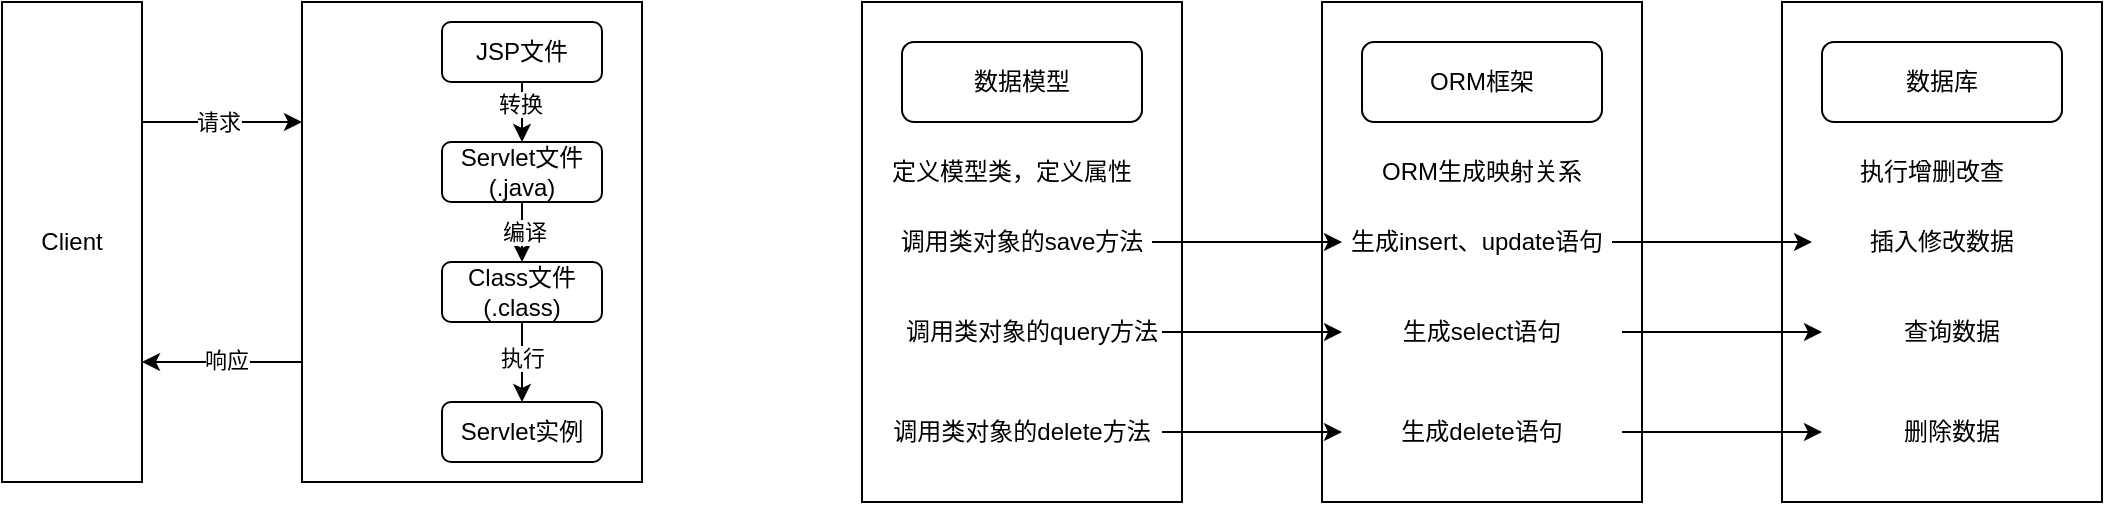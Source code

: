 <mxfile version="20.2.2" type="github">
  <diagram id="AEz7iCHHdjKyT90IiPuK" name="第 1 页">
    <mxGraphModel dx="786" dy="405" grid="1" gridSize="10" guides="1" tooltips="1" connect="1" arrows="1" fold="1" page="1" pageScale="1" pageWidth="827" pageHeight="1169" math="0" shadow="0">
      <root>
        <mxCell id="0" />
        <mxCell id="1" parent="0" />
        <mxCell id="qj6inIsGh60tnLwYxHfZ-4" style="edgeStyle=orthogonalEdgeStyle;rounded=0;orthogonalLoop=1;jettySize=auto;html=1;exitX=1;exitY=0.25;exitDx=0;exitDy=0;entryX=0;entryY=0.25;entryDx=0;entryDy=0;" parent="1" source="rabq3llSEpP3MPOZf4vk-1" target="rabq3llSEpP3MPOZf4vk-2" edge="1">
          <mxGeometry relative="1" as="geometry" />
        </mxCell>
        <mxCell id="qj6inIsGh60tnLwYxHfZ-6" value="请求" style="edgeLabel;html=1;align=center;verticalAlign=middle;resizable=0;points=[];" parent="qj6inIsGh60tnLwYxHfZ-4" vertex="1" connectable="0">
          <mxGeometry x="-0.05" relative="1" as="geometry">
            <mxPoint as="offset" />
          </mxGeometry>
        </mxCell>
        <mxCell id="rabq3llSEpP3MPOZf4vk-1" value="Client" style="rounded=0;whiteSpace=wrap;html=1;" parent="1" vertex="1">
          <mxGeometry x="210" y="80" width="70" height="240" as="geometry" />
        </mxCell>
        <mxCell id="qj6inIsGh60tnLwYxHfZ-5" style="edgeStyle=orthogonalEdgeStyle;rounded=0;orthogonalLoop=1;jettySize=auto;html=1;exitX=0;exitY=0.75;exitDx=0;exitDy=0;entryX=1;entryY=0.75;entryDx=0;entryDy=0;" parent="1" source="rabq3llSEpP3MPOZf4vk-2" target="rabq3llSEpP3MPOZf4vk-1" edge="1">
          <mxGeometry relative="1" as="geometry" />
        </mxCell>
        <mxCell id="qj6inIsGh60tnLwYxHfZ-8" value="响应" style="edgeLabel;html=1;align=center;verticalAlign=middle;resizable=0;points=[];" parent="qj6inIsGh60tnLwYxHfZ-5" vertex="1" connectable="0">
          <mxGeometry x="-0.05" y="-1" relative="1" as="geometry">
            <mxPoint as="offset" />
          </mxGeometry>
        </mxCell>
        <mxCell id="rabq3llSEpP3MPOZf4vk-2" value="" style="rounded=0;whiteSpace=wrap;html=1;" parent="1" vertex="1">
          <mxGeometry x="360" y="80" width="170" height="240" as="geometry" />
        </mxCell>
        <mxCell id="qj6inIsGh60tnLwYxHfZ-1" style="edgeStyle=orthogonalEdgeStyle;rounded=0;orthogonalLoop=1;jettySize=auto;html=1;exitX=0.5;exitY=1;exitDx=0;exitDy=0;entryX=0.5;entryY=0;entryDx=0;entryDy=0;" parent="1" source="rabq3llSEpP3MPOZf4vk-3" target="rabq3llSEpP3MPOZf4vk-6" edge="1">
          <mxGeometry relative="1" as="geometry" />
        </mxCell>
        <mxCell id="Fmo7WLcYwZgo4v2YN5io-1" value="转换" style="edgeLabel;html=1;align=center;verticalAlign=middle;resizable=0;points=[];" parent="qj6inIsGh60tnLwYxHfZ-1" vertex="1" connectable="0">
          <mxGeometry x="-0.267" y="-1" relative="1" as="geometry">
            <mxPoint as="offset" />
          </mxGeometry>
        </mxCell>
        <mxCell id="rabq3llSEpP3MPOZf4vk-3" value="JSP文件" style="rounded=1;whiteSpace=wrap;html=1;" parent="1" vertex="1">
          <mxGeometry x="430" y="90" width="80" height="30" as="geometry" />
        </mxCell>
        <mxCell id="qj6inIsGh60tnLwYxHfZ-2" style="edgeStyle=orthogonalEdgeStyle;rounded=0;orthogonalLoop=1;jettySize=auto;html=1;exitX=0.5;exitY=1;exitDx=0;exitDy=0;entryX=0.5;entryY=0;entryDx=0;entryDy=0;" parent="1" source="rabq3llSEpP3MPOZf4vk-6" target="rabq3llSEpP3MPOZf4vk-7" edge="1">
          <mxGeometry relative="1" as="geometry" />
        </mxCell>
        <mxCell id="Fmo7WLcYwZgo4v2YN5io-2" value="编译" style="edgeLabel;html=1;align=center;verticalAlign=middle;resizable=0;points=[];" parent="qj6inIsGh60tnLwYxHfZ-2" vertex="1" connectable="0">
          <mxGeometry y="1" relative="1" as="geometry">
            <mxPoint as="offset" />
          </mxGeometry>
        </mxCell>
        <mxCell id="rabq3llSEpP3MPOZf4vk-6" value="Servlet文件(.java)" style="rounded=1;whiteSpace=wrap;html=1;" parent="1" vertex="1">
          <mxGeometry x="430" y="150" width="80" height="30" as="geometry" />
        </mxCell>
        <mxCell id="qj6inIsGh60tnLwYxHfZ-3" style="edgeStyle=orthogonalEdgeStyle;rounded=0;orthogonalLoop=1;jettySize=auto;html=1;exitX=0.5;exitY=1;exitDx=0;exitDy=0;entryX=0.5;entryY=0;entryDx=0;entryDy=0;" parent="1" source="rabq3llSEpP3MPOZf4vk-7" target="rabq3llSEpP3MPOZf4vk-8" edge="1">
          <mxGeometry relative="1" as="geometry" />
        </mxCell>
        <mxCell id="Fmo7WLcYwZgo4v2YN5io-3" value="执行" style="edgeLabel;html=1;align=center;verticalAlign=middle;resizable=0;points=[];" parent="qj6inIsGh60tnLwYxHfZ-3" vertex="1" connectable="0">
          <mxGeometry x="-0.1" relative="1" as="geometry">
            <mxPoint as="offset" />
          </mxGeometry>
        </mxCell>
        <mxCell id="rabq3llSEpP3MPOZf4vk-7" value="Class文件(.class)" style="rounded=1;whiteSpace=wrap;html=1;" parent="1" vertex="1">
          <mxGeometry x="430" y="210" width="80" height="30" as="geometry" />
        </mxCell>
        <mxCell id="rabq3llSEpP3MPOZf4vk-8" value="Servlet实例" style="rounded=1;whiteSpace=wrap;html=1;" parent="1" vertex="1">
          <mxGeometry x="430" y="280" width="80" height="30" as="geometry" />
        </mxCell>
        <mxCell id="Qu7f7hCFVNc7Bj0jqowa-1" value="" style="rounded=0;whiteSpace=wrap;html=1;" vertex="1" parent="1">
          <mxGeometry x="640" y="80" width="160" height="250" as="geometry" />
        </mxCell>
        <mxCell id="Qu7f7hCFVNc7Bj0jqowa-3" value="数据模型" style="rounded=1;whiteSpace=wrap;html=1;" vertex="1" parent="1">
          <mxGeometry x="660" y="100" width="120" height="40" as="geometry" />
        </mxCell>
        <mxCell id="Qu7f7hCFVNc7Bj0jqowa-4" value="定义模型类，定义属性" style="text;html=1;strokeColor=none;fillColor=none;align=center;verticalAlign=middle;whiteSpace=wrap;rounded=0;" vertex="1" parent="1">
          <mxGeometry x="650" y="150" width="130" height="30" as="geometry" />
        </mxCell>
        <mxCell id="Qu7f7hCFVNc7Bj0jqowa-5" value="调用类对象的save方法" style="text;html=1;strokeColor=none;fillColor=none;align=center;verticalAlign=middle;whiteSpace=wrap;rounded=0;" vertex="1" parent="1">
          <mxGeometry x="655" y="185" width="130" height="30" as="geometry" />
        </mxCell>
        <mxCell id="Qu7f7hCFVNc7Bj0jqowa-6" value="调用类对象的query方法" style="text;html=1;strokeColor=none;fillColor=none;align=center;verticalAlign=middle;whiteSpace=wrap;rounded=0;" vertex="1" parent="1">
          <mxGeometry x="660" y="230" width="130" height="30" as="geometry" />
        </mxCell>
        <mxCell id="Qu7f7hCFVNc7Bj0jqowa-7" value="调用类对象的delete方法" style="text;html=1;strokeColor=none;fillColor=none;align=center;verticalAlign=middle;whiteSpace=wrap;rounded=0;" vertex="1" parent="1">
          <mxGeometry x="650" y="280" width="140" height="30" as="geometry" />
        </mxCell>
        <mxCell id="Qu7f7hCFVNc7Bj0jqowa-8" value="" style="rounded=0;whiteSpace=wrap;html=1;" vertex="1" parent="1">
          <mxGeometry x="870" y="80" width="160" height="250" as="geometry" />
        </mxCell>
        <mxCell id="Qu7f7hCFVNc7Bj0jqowa-9" value="ORM框架" style="rounded=1;whiteSpace=wrap;html=1;" vertex="1" parent="1">
          <mxGeometry x="890" y="100" width="120" height="40" as="geometry" />
        </mxCell>
        <mxCell id="Qu7f7hCFVNc7Bj0jqowa-10" value="ORM生成映射关系" style="text;html=1;strokeColor=none;fillColor=none;align=center;verticalAlign=middle;whiteSpace=wrap;rounded=0;" vertex="1" parent="1">
          <mxGeometry x="890" y="150" width="120" height="30" as="geometry" />
        </mxCell>
        <mxCell id="Qu7f7hCFVNc7Bj0jqowa-11" value="生成insert、update语句" style="text;html=1;strokeColor=none;fillColor=none;align=center;verticalAlign=middle;whiteSpace=wrap;rounded=0;" vertex="1" parent="1">
          <mxGeometry x="880" y="182.5" width="135" height="35" as="geometry" />
        </mxCell>
        <mxCell id="Qu7f7hCFVNc7Bj0jqowa-12" value="生成select语句" style="text;html=1;strokeColor=none;fillColor=none;align=center;verticalAlign=middle;whiteSpace=wrap;rounded=0;" vertex="1" parent="1">
          <mxGeometry x="880" y="230" width="140" height="30" as="geometry" />
        </mxCell>
        <mxCell id="Qu7f7hCFVNc7Bj0jqowa-13" value="生成delete语句" style="text;html=1;strokeColor=none;fillColor=none;align=center;verticalAlign=middle;whiteSpace=wrap;rounded=0;" vertex="1" parent="1">
          <mxGeometry x="880" y="280" width="140" height="30" as="geometry" />
        </mxCell>
        <mxCell id="Qu7f7hCFVNc7Bj0jqowa-14" value="" style="rounded=0;whiteSpace=wrap;html=1;" vertex="1" parent="1">
          <mxGeometry x="1100" y="80" width="160" height="250" as="geometry" />
        </mxCell>
        <mxCell id="Qu7f7hCFVNc7Bj0jqowa-15" value="数据库" style="rounded=1;whiteSpace=wrap;html=1;" vertex="1" parent="1">
          <mxGeometry x="1120" y="100" width="120" height="40" as="geometry" />
        </mxCell>
        <mxCell id="Qu7f7hCFVNc7Bj0jqowa-16" value="执行增删改查" style="text;html=1;strokeColor=none;fillColor=none;align=center;verticalAlign=middle;whiteSpace=wrap;rounded=0;" vertex="1" parent="1">
          <mxGeometry x="1110" y="150" width="130" height="30" as="geometry" />
        </mxCell>
        <mxCell id="Qu7f7hCFVNc7Bj0jqowa-17" value="插入修改数据" style="text;html=1;strokeColor=none;fillColor=none;align=center;verticalAlign=middle;whiteSpace=wrap;rounded=0;" vertex="1" parent="1">
          <mxGeometry x="1115" y="185" width="130" height="30" as="geometry" />
        </mxCell>
        <mxCell id="Qu7f7hCFVNc7Bj0jqowa-18" value="查询数据" style="text;html=1;strokeColor=none;fillColor=none;align=center;verticalAlign=middle;whiteSpace=wrap;rounded=0;" vertex="1" parent="1">
          <mxGeometry x="1120" y="230" width="130" height="30" as="geometry" />
        </mxCell>
        <mxCell id="Qu7f7hCFVNc7Bj0jqowa-19" value="删除数据" style="text;html=1;strokeColor=none;fillColor=none;align=center;verticalAlign=middle;whiteSpace=wrap;rounded=0;" vertex="1" parent="1">
          <mxGeometry x="1120" y="280" width="130" height="30" as="geometry" />
        </mxCell>
        <mxCell id="Qu7f7hCFVNc7Bj0jqowa-22" style="edgeStyle=orthogonalEdgeStyle;rounded=0;orthogonalLoop=1;jettySize=auto;html=1;exitX=1;exitY=0.5;exitDx=0;exitDy=0;" edge="1" parent="1" source="Qu7f7hCFVNc7Bj0jqowa-6" target="Qu7f7hCFVNc7Bj0jqowa-12">
          <mxGeometry relative="1" as="geometry" />
        </mxCell>
        <mxCell id="Qu7f7hCFVNc7Bj0jqowa-21" style="edgeStyle=orthogonalEdgeStyle;rounded=0;orthogonalLoop=1;jettySize=auto;html=1;exitX=1;exitY=0.5;exitDx=0;exitDy=0;entryX=0;entryY=0.5;entryDx=0;entryDy=0;" edge="1" parent="1" source="Qu7f7hCFVNc7Bj0jqowa-7" target="Qu7f7hCFVNc7Bj0jqowa-13">
          <mxGeometry relative="1" as="geometry" />
        </mxCell>
        <mxCell id="Qu7f7hCFVNc7Bj0jqowa-25" style="edgeStyle=orthogonalEdgeStyle;rounded=0;orthogonalLoop=1;jettySize=auto;html=1;exitX=1;exitY=0.5;exitDx=0;exitDy=0;" edge="1" parent="1" source="Qu7f7hCFVNc7Bj0jqowa-5" target="Qu7f7hCFVNc7Bj0jqowa-11">
          <mxGeometry relative="1" as="geometry" />
        </mxCell>
        <mxCell id="Qu7f7hCFVNc7Bj0jqowa-28" style="edgeStyle=orthogonalEdgeStyle;rounded=0;orthogonalLoop=1;jettySize=auto;html=1;exitX=1;exitY=0.5;exitDx=0;exitDy=0;" edge="1" parent="1" source="Qu7f7hCFVNc7Bj0jqowa-13" target="Qu7f7hCFVNc7Bj0jqowa-19">
          <mxGeometry relative="1" as="geometry" />
        </mxCell>
        <mxCell id="Qu7f7hCFVNc7Bj0jqowa-27" style="edgeStyle=orthogonalEdgeStyle;rounded=0;orthogonalLoop=1;jettySize=auto;html=1;exitX=1;exitY=0.5;exitDx=0;exitDy=0;" edge="1" parent="1" source="Qu7f7hCFVNc7Bj0jqowa-12" target="Qu7f7hCFVNc7Bj0jqowa-18">
          <mxGeometry relative="1" as="geometry" />
        </mxCell>
        <mxCell id="Qu7f7hCFVNc7Bj0jqowa-26" style="edgeStyle=orthogonalEdgeStyle;rounded=0;orthogonalLoop=1;jettySize=auto;html=1;exitX=1;exitY=0.5;exitDx=0;exitDy=0;" edge="1" parent="1" source="Qu7f7hCFVNc7Bj0jqowa-11" target="Qu7f7hCFVNc7Bj0jqowa-17">
          <mxGeometry relative="1" as="geometry" />
        </mxCell>
      </root>
    </mxGraphModel>
  </diagram>
</mxfile>
